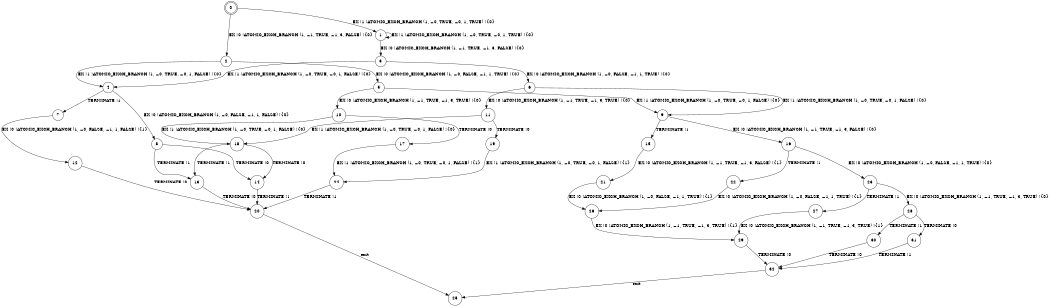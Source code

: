 digraph BCG {
size = "7, 10.5";
center = TRUE;
node [shape = circle];
0 [peripheries = 2];
0 -> 1 [label = "EX !1 !ATOMIC_EXCH_BRANCH (1, +0, TRUE, +0, 1, TRUE) !{0}"];
0 -> 2 [label = "EX !0 !ATOMIC_EXCH_BRANCH (1, +1, TRUE, +1, 3, FALSE) !{0}"];
1 -> 3 [label = "EX !0 !ATOMIC_EXCH_BRANCH (1, +1, TRUE, +1, 3, FALSE) !{0}"];
1 -> 1 [label = "EX !1 !ATOMIC_EXCH_BRANCH (1, +0, TRUE, +0, 1, TRUE) !{0}"];
2 -> 4 [label = "EX !1 !ATOMIC_EXCH_BRANCH (1, +0, TRUE, +0, 1, FALSE) !{0}"];
2 -> 5 [label = "EX !0 !ATOMIC_EXCH_BRANCH (1, +0, FALSE, +1, 1, TRUE) !{0}"];
3 -> 4 [label = "EX !1 !ATOMIC_EXCH_BRANCH (1, +0, TRUE, +0, 1, FALSE) !{0}"];
3 -> 6 [label = "EX !0 !ATOMIC_EXCH_BRANCH (1, +0, FALSE, +1, 1, TRUE) !{0}"];
4 -> 7 [label = "TERMINATE !1"];
4 -> 8 [label = "EX !0 !ATOMIC_EXCH_BRANCH (1, +0, FALSE, +1, 1, FALSE) !{0}"];
5 -> 9 [label = "EX !1 !ATOMIC_EXCH_BRANCH (1, +0, TRUE, +0, 1, FALSE) !{0}"];
5 -> 10 [label = "EX !0 !ATOMIC_EXCH_BRANCH (1, +1, TRUE, +1, 3, TRUE) !{0}"];
6 -> 9 [label = "EX !1 !ATOMIC_EXCH_BRANCH (1, +0, TRUE, +0, 1, FALSE) !{0}"];
6 -> 11 [label = "EX !0 !ATOMIC_EXCH_BRANCH (1, +1, TRUE, +1, 3, TRUE) !{0}"];
7 -> 12 [label = "EX !0 !ATOMIC_EXCH_BRANCH (1, +0, FALSE, +1, 1, FALSE) !{1}"];
8 -> 13 [label = "TERMINATE !1"];
8 -> 14 [label = "TERMINATE !0"];
9 -> 15 [label = "TERMINATE !1"];
9 -> 16 [label = "EX !0 !ATOMIC_EXCH_BRANCH (1, +1, TRUE, +1, 3, FALSE) !{0}"];
10 -> 17 [label = "TERMINATE !0"];
10 -> 18 [label = "EX !1 !ATOMIC_EXCH_BRANCH (1, +0, TRUE, +0, 1, FALSE) !{0}"];
11 -> 19 [label = "TERMINATE !0"];
11 -> 18 [label = "EX !1 !ATOMIC_EXCH_BRANCH (1, +0, TRUE, +0, 1, FALSE) !{0}"];
12 -> 20 [label = "TERMINATE !0"];
13 -> 20 [label = "TERMINATE !0"];
14 -> 20 [label = "TERMINATE !1"];
15 -> 21 [label = "EX !0 !ATOMIC_EXCH_BRANCH (1, +1, TRUE, +1, 3, FALSE) !{1}"];
16 -> 22 [label = "TERMINATE !1"];
16 -> 23 [label = "EX !0 !ATOMIC_EXCH_BRANCH (1, +0, FALSE, +1, 1, TRUE) !{0}"];
17 -> 24 [label = "EX !1 !ATOMIC_EXCH_BRANCH (1, +0, TRUE, +0, 1, FALSE) !{1}"];
18 -> 13 [label = "TERMINATE !1"];
18 -> 14 [label = "TERMINATE !0"];
19 -> 24 [label = "EX !1 !ATOMIC_EXCH_BRANCH (1, +0, TRUE, +0, 1, FALSE) !{1}"];
20 -> 25 [label = "exit"];
21 -> 26 [label = "EX !0 !ATOMIC_EXCH_BRANCH (1, +0, FALSE, +1, 1, TRUE) !{1}"];
22 -> 26 [label = "EX !0 !ATOMIC_EXCH_BRANCH (1, +0, FALSE, +1, 1, TRUE) !{1}"];
23 -> 27 [label = "TERMINATE !1"];
23 -> 28 [label = "EX !0 !ATOMIC_EXCH_BRANCH (1, +1, TRUE, +1, 3, TRUE) !{0}"];
24 -> 20 [label = "TERMINATE !1"];
26 -> 29 [label = "EX !0 !ATOMIC_EXCH_BRANCH (1, +1, TRUE, +1, 3, TRUE) !{1}"];
27 -> 29 [label = "EX !0 !ATOMIC_EXCH_BRANCH (1, +1, TRUE, +1, 3, TRUE) !{1}"];
28 -> 30 [label = "TERMINATE !1"];
28 -> 31 [label = "TERMINATE !0"];
29 -> 32 [label = "TERMINATE !0"];
30 -> 32 [label = "TERMINATE !0"];
31 -> 32 [label = "TERMINATE !1"];
32 -> 25 [label = "exit"];
}
